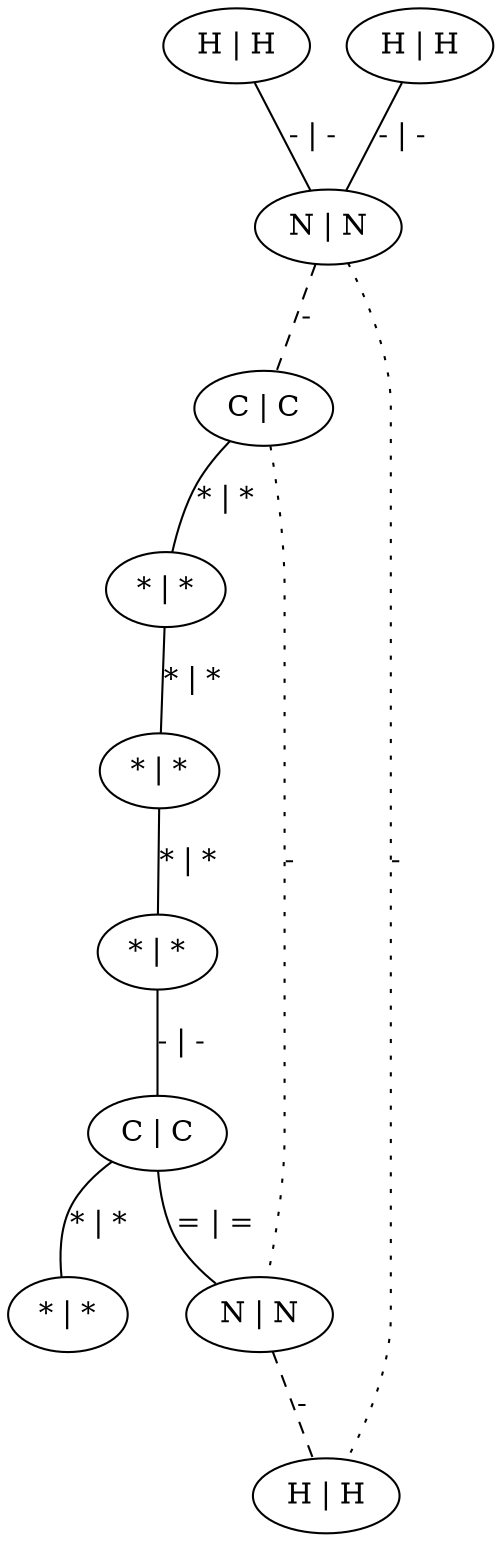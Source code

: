 graph G {
	0 [ label="H | H" ]
	1 [ label="H | H" ]
	2 [ label="N | N" ]
	3 [ label="C | C" ]
	4 [ label="* | *" ]
	5 [ label="* | *" ]
	6 [ label="* | *" ]
	7 [ label="C | C" ]
	8 [ label="* | *" ]
	9 [ label="N | N" ]
	10 [ label="H | H" ]
	0 -- 2 [ label="- | -" ]
	1 -- 2 [ label="- | -" ]
	2 -- 3 [ style=dashed label="-" ]
	2 -- 10 [ style=dotted label="-" ]
	3 -- 4 [ label="* | *" ]
	3 -- 9 [ style=dotted label="-" ]
	4 -- 5 [ label="* | *" ]
	5 -- 6 [ label="* | *" ]
	6 -- 7 [ label="- | -" ]
	7 -- 8 [ label="* | *" ]
	7 -- 9 [ label="= | =" ]
	9 -- 10 [ style=dashed label="-" ]
}
